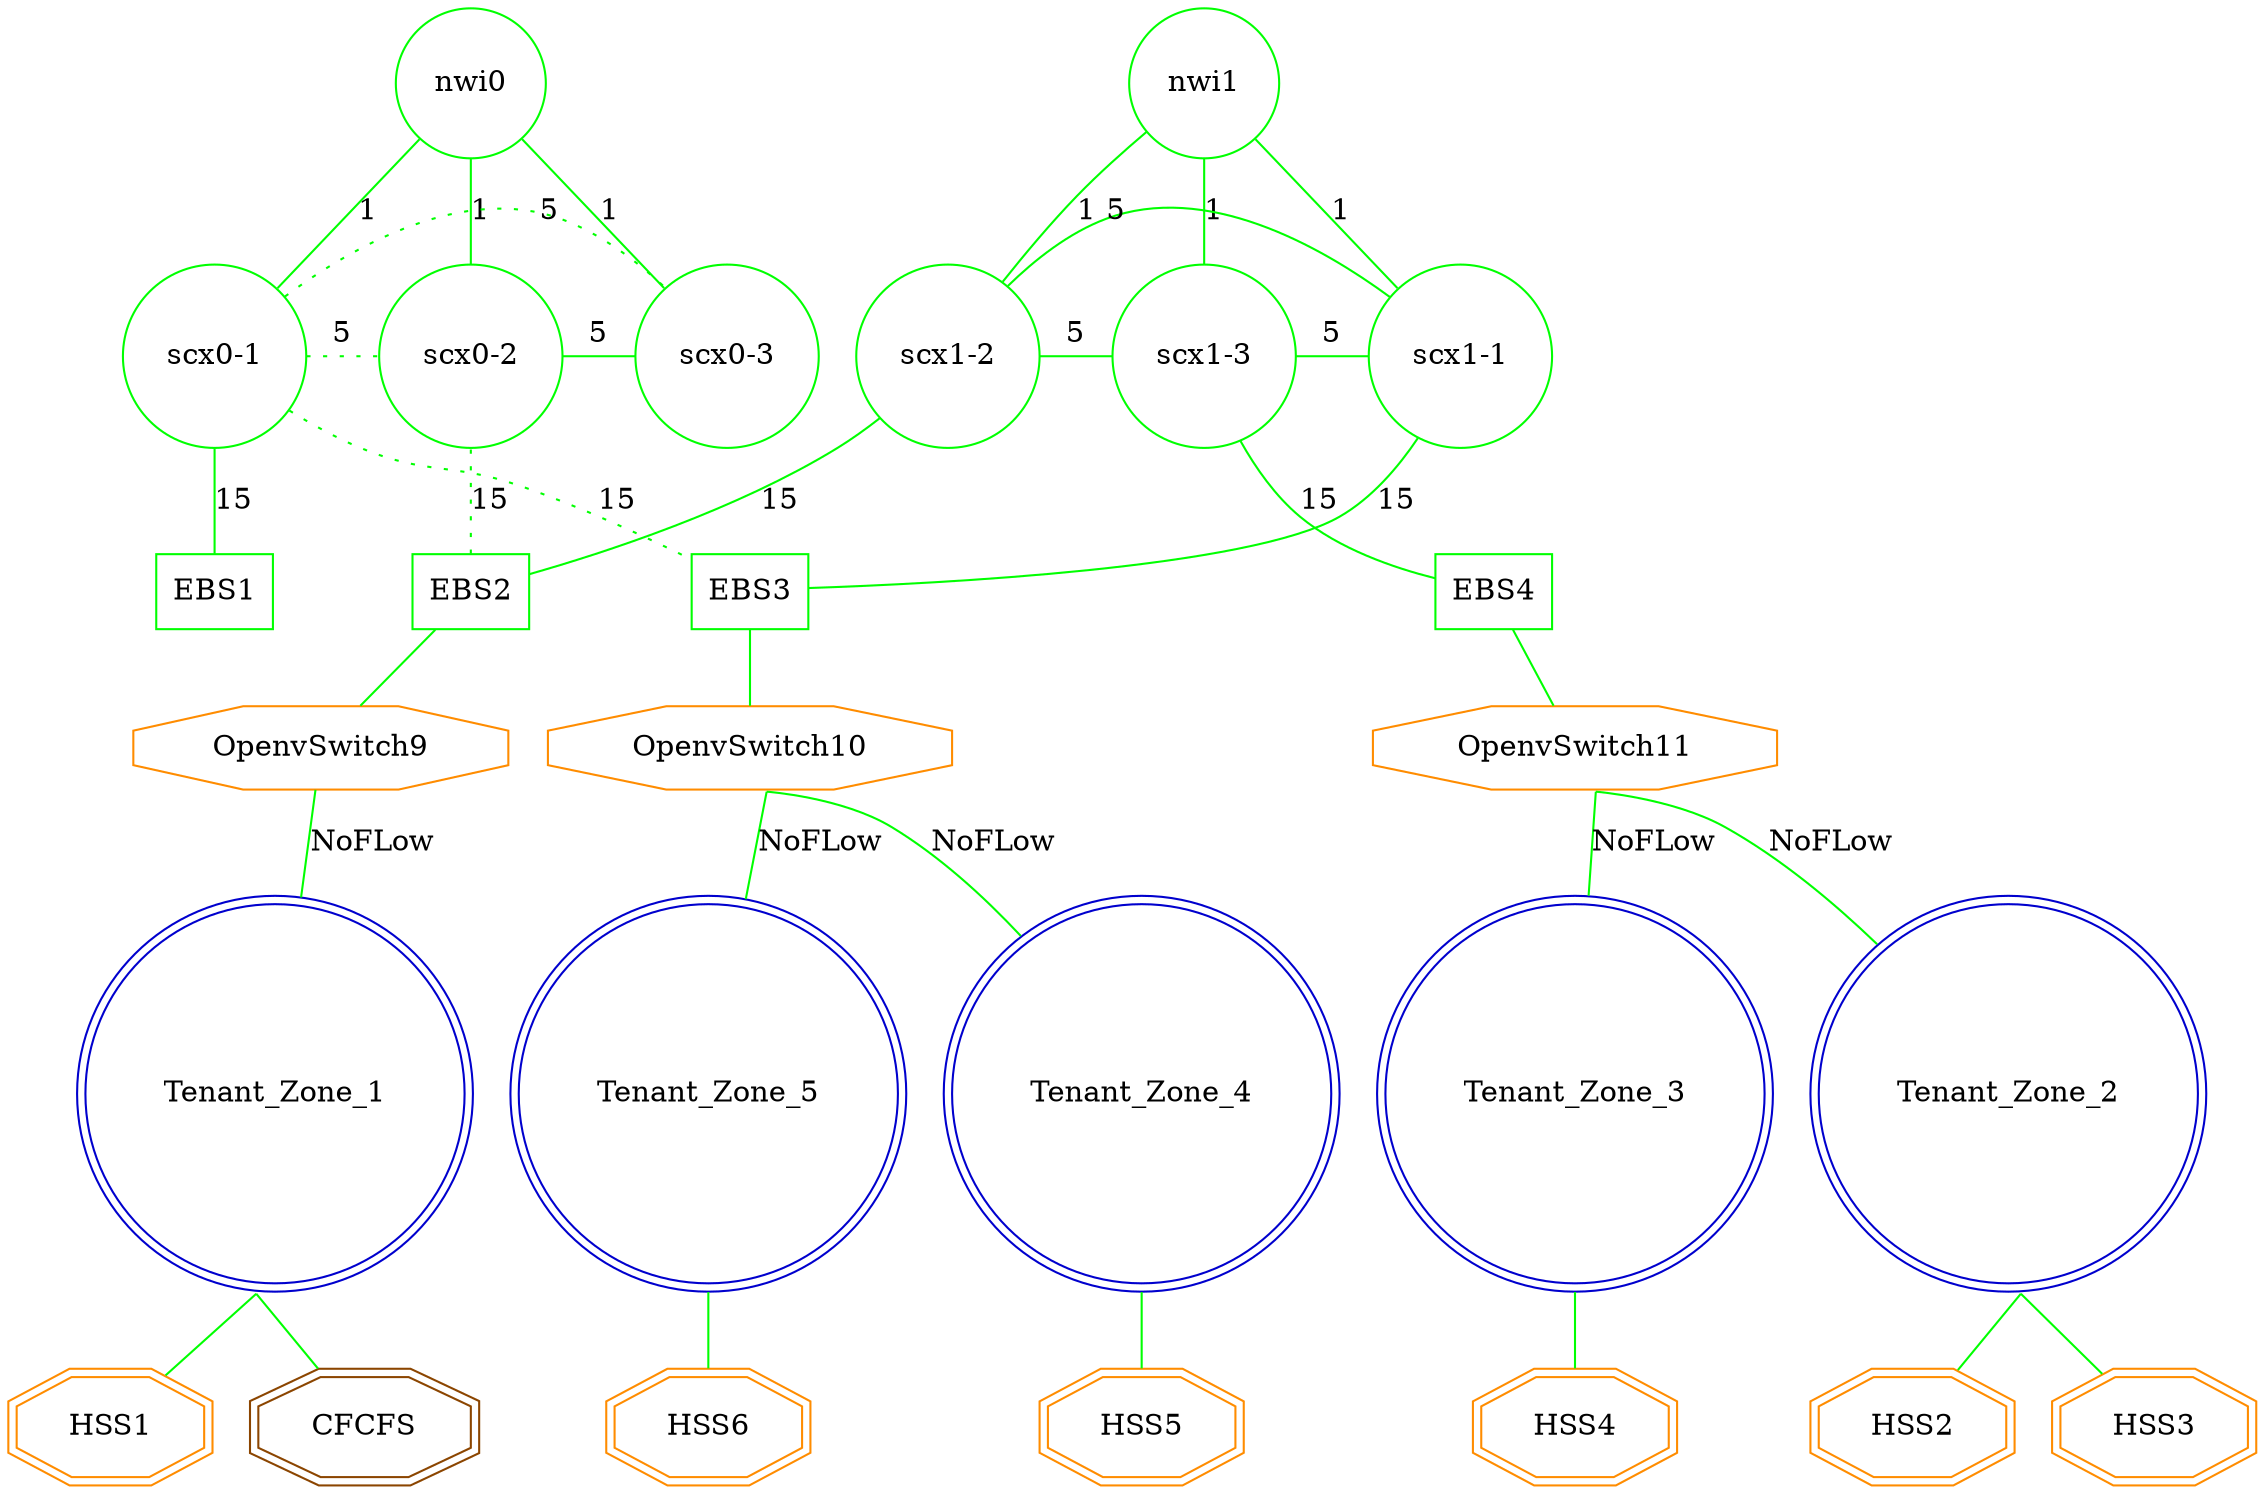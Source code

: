 strict graph {
	node [label="\N", color=gray, href="javascript:void(click_node('\N'))", shape=circle];
	edge [color=gray, href="javascript:void(click_edge('\E'))", len="2.0"];
	graph [bb="0,0,1023,704",
		_draw_="c 9 -#ffffffff C 9 -#ffffffff P 4 0 -1 0 704 1024 704 1024 -1 ",
		xdotversion="1.2"];
	{
		graph [rank=same,
			bb="",
			_draw_="",
			xdotversion=""];
		"0x1f" [label=nwi0, color=green, pos="208,668", width=1, height=1, _draw_="c 9 -#00ff00ff e 208 668 36 36 ", _ldraw_="F 14.000000 11 -Times-Roman c 9 -#000000ff T 208 663 0 35 4 -nwi0 "];
		"0x83" [label=nwi1, color=green, pos="562,668", width=1, height=1, _draw_="c 9 -#00ff00ff e 562 668 36 36 ", _ldraw_="F 14.000000 11 -Times-Roman c 9 -#000000ff T 562 663 0 35 4 -nwi1 "];
	}
	{
		graph [rank=same,
			bb="",
			_draw_="",
			xdotversion=""];
		"0x1" [label="scx0-1", color=green, pos="84,534", width="1.2222", height="1.2222", _draw_="c 9 -#00ff00ff e 84 534 44 44 ", _ldraw_="F 14.000000 11 -Times-Roman c 9 -#000000ff T 84 529 0 46 6 -scx0-1 "];
		"0xb" [label="scx0-2", color=green, pos="208,534", width="1.2222", height="1.2222", _draw_="c 9 -#00ff00ff e 208 534 44 44 ", _ldraw_="F 14.000000 11 -Times-Roman c 9 -#000000ff T 208 529 0 46 6 -scx0-2 "];
		"0x15" [label="scx0-3", color=green, pos="332,534", width="1.2222", height="1.2222", _draw_="c 9 -#00ff00ff e 332 534 44 44 ", _ldraw_="F 14.000000 11 -Times-Roman c 9 -#000000ff T 332 529 0 46 6 -scx0-3 "];
		"0x65" [label="scx1-1", color=green, pos="686,534", width="1.2222", height="1.2222", _draw_="c 9 -#00ff00ff e 686 534 44 44 ", _ldraw_="F 14.000000 11 -Times-Roman c 9 -#000000ff T 686 529 0 46 6 -scx1-1 "];
		"0x6f" [label="scx1-2", color=green, pos="438,534", width="1.2222", height="1.2222", _draw_="c 9 -#00ff00ff e 438 534 44 44 ", _ldraw_="F 14.000000 11 -Times-Roman c 9 -#000000ff T 438 529 0 46 6 -scx1-2 "];
		"0x79" [label="scx1-3", color=green, pos="562,534", width="1.2222", height="1.2222", _draw_="c 9 -#00ff00ff e 562 534 44 44 ", _ldraw_="F 14.000000 11 -Times-Roman c 9 -#000000ff T 562 529 0 46 6 -scx1-3 "];
	}
	{
		graph [rank=same,
			bb="",
			_draw_="",
			xdotversion=""];
		EBS1 [label=EBS1, color=green, shape=box, pos="84,418", width="0.75", height="0.5", _draw_="c 9 -#00ff00ff p 4 111 436 57 436 57 400 111 400 ", _ldraw_="F 14.000000 11 -Times-Roman c 9 -#000000ff T 84 413 0 37 4 -EBS1 "];
		"0xc9" [label=EBS3, color=green, shape=box, pos="493,418", width="0.75", height="0.5", _draw_="c 9 -#00ff00ff p 4 520 436 466 436 466 400 520 400 ", _ldraw_="F 14.000000 11 -Times-Roman c 9 -#000000ff T 493 413 0 37 4 -EBS3 "];
		"0xd3" [label=EBS2, color=green, shape=box, pos="208,418", width="0.75", height="0.5", _draw_="c 9 -#00ff00ff p 4 235 436 181 436 181 400 235 400 ", _ldraw_="F 14.000000 11 -Times-Roman c 9 -#000000ff T 208 413 0 37 4 -EBS2 "];
		"0xdf" [label=EBS4, color=green, shape=box, pos="605,418", width="0.75", height="0.5", _draw_="c 9 -#00ff00ff p 4 632 436 578 436 578 400 632 400 ", _ldraw_="F 14.000000 11 -Times-Roman c 9 -#000000ff T 605 413 0 37 4 -EBS4 "];
	}
	{
		graph [rank=same,
			bb="",
			_draw_="",
			xdotversion=""];
		"0x11" [label=OpenvSwitch9, color=darkorange, shape=octagon, pos="144,342", width="2.5", height="0.55556", _draw_="c 9 -#ff8c00ff p 8 234 334 234 350 181 362 107 362 54 350 54 334 107 322 181 322 ", _ldraw_="F 14.000000 11 -Times-Roman c 9 -#000000ff T 144 337 0 102 12 -OpenvSwitch9 "];
		"0x12" [label=OpenvSwitch10, color=darkorange, shape=octagon, pos="493,342", width="2.6944", height="0.55556", _draw_="c 9 -#ff8c00ff p 8 590 334 590 350 533 362 453 362 396 350 396 334 453 322 533 322 ", _ldraw_="F 14.000000 11 -Times-Roman c 9 -#000000ff T 493 337 0 111 13 -OpenvSwitch10 "];
		"0x13" [label=OpenvSwitch11, color=darkorange, shape=octagon, pos="716,342", width="2.6944", height="0.55556", _draw_="c 9 -#ff8c00ff p 8 813 334 813 350 756 362 676 362 619 350 619 334 676 322 756 322 ", _ldraw_="F 14.000000 11 -Times-Roman c 9 -#000000ff T 716 337 0 111 13 -OpenvSwitch11 "];
	}
	{
		graph [rank=same,
			bb="",
			_draw_="",
			xdotversion=""];
		1 [label=Tenant_Zone_1, color=blue3, shape=doublecircle, pos="116,177", width="2.5278", height="2.5278", _draw_="c 9 -#0000cdff e 116 177 87 87 c 9 -#0000cdff e 116 177 91 91 ", _ldraw_="F 14.000000 11 -Times-Roman c 9 -#000000ff T 116 172 0 107 13 -Tenant_Zone_1 "];
		2 [label=Tenant_Zone_2, color=blue3, shape=doublecircle, pos="916,177", width="2.5278", height="2.5278", _draw_="c 9 -#0000cdff e 916 177 87 87 c 9 -#0000cdff e 916 177 91 91 ", _ldraw_="F 14.000000 11 -Times-Roman c 9 -#000000ff T 916 172 0 107 13 -Tenant_Zone_2 "];
		3 [label=Tenant_Zone_3, color=blue3, shape=doublecircle, pos="716,177", width="2.5278", height="2.5278", _draw_="c 9 -#0000cdff e 716 177 87 87 c 9 -#0000cdff e 716 177 91 91 ", _ldraw_="F 14.000000 11 -Times-Roman c 9 -#000000ff T 716 172 0 107 13 -Tenant_Zone_3 "];
		4 [label=Tenant_Zone_4, color=blue3, shape=doublecircle, pos="516,177", width="2.5278", height="2.5278", _draw_="c 9 -#0000cdff e 516 177 87 87 c 9 -#0000cdff e 516 177 91 91 ", _ldraw_="F 14.000000 11 -Times-Roman c 9 -#000000ff T 516 172 0 107 13 -Tenant_Zone_4 "];
		5 [label=Tenant_Zone_5, color=blue3, shape=doublecircle, pos="316,177", width="2.5278", height="2.5278", _draw_="c 9 -#0000cdff e 316 177 87 87 c 9 -#0000cdff e 316 177 91 91 ", _ldraw_="F 14.000000 11 -Times-Roman c 9 -#000000ff T 316 172 0 107 13 -Tenant_Zone_5 "];
	}
	{
		graph [rank=same,
			bb="",
			_draw_="",
			xdotversion=""];
		CFCFS [label=CFCFS, color=darkorange4, shape=doubleoctagon, pos="159,24", width="1.4167", height="0.66667", _draw_="c 9 -#8b4500ff p 8 206 16 206 32 178 44 140 44 112 32 112 16 140 4 178 4 c 9 -#8b4500ff p 8 210 13 210 35 179 48 139 48 108 35 108\
 13 139 0 179 0 ", _ldraw_="F 14.000000 11 -Times-Roman c 9 -#000000ff T 159 19 0 46 5 -CFCFS "];
		HSS1 [label=HSS1, color=darkorange, shape=doubleoctagon, pos="45,24", width="1.25", height="0.66667", _draw_="c 9 -#ff8c00ff p 8 86 16 86 32 62 44 28 44 4 32 4 16 28 4 62 4 c 9 -#ff8c00ff p 8 90 13 90 35 63 48 27 48 0 35 0 13 27 0 63 0 ", _ldraw_="F 14.000000 11 -Times-Roman c 9 -#000000ff T 45 19 0 38 4 -HSS1 "];
		HSS2 [label=HSS2, color=darkorange, shape=doubleoctagon, pos="870,24", width="1.25", height="0.66667", _draw_="c 9 -#ff8c00ff p 8 911 16 911 32 887 44 853 44 829 32 829 16 853 4 887 4 c 9 -#ff8c00ff p 8 915 13 915 35 888 48 852 48 825 35 825\
 13 852 0 888 0 ", _ldraw_="F 14.000000 11 -Times-Roman c 9 -#000000ff T 870 19 0 38 4 -HSS2 "];
		HSS3 [label=HSS3, color=darkorange, shape=doubleoctagon, pos="978,24", width="1.25", height="0.66667", _draw_="c 9 -#ff8c00ff p 8 1019 16 1019 32 995 44 961 44 937 32 937 16 961 4 995 4 c 9 -#ff8c00ff p 8 1023 13 1023 35 996 48 960 48 933 \
35 933 13 960 0 996 0 ", _ldraw_="F 14.000000 11 -Times-Roman c 9 -#000000ff T 978 19 0 38 4 -HSS3 "];
		HSS4 [label=HSS4, color=darkorange, shape=doubleoctagon, pos="716,24", width="1.25", height="0.66667", _draw_="c 9 -#ff8c00ff p 8 757 16 757 32 733 44 699 44 675 32 675 16 699 4 733 4 c 9 -#ff8c00ff p 8 761 13 761 35 734 48 698 48 671 35 671\
 13 698 0 734 0 ", _ldraw_="F 14.000000 11 -Times-Roman c 9 -#000000ff T 716 19 0 38 4 -HSS4 "];
		HSS5 [label=HSS5, color=darkorange, shape=doubleoctagon, pos="516,24", width="1.25", height="0.66667", _draw_="c 9 -#ff8c00ff p 8 557 16 557 32 533 44 499 44 475 32 475 16 499 4 533 4 c 9 -#ff8c00ff p 8 561 13 561 35 534 48 498 48 471 35 471\
 13 498 0 534 0 ", _ldraw_="F 14.000000 11 -Times-Roman c 9 -#000000ff T 516 19 0 38 4 -HSS5 "];
		HSS6 [label=HSS6, color=darkorange, shape=doubleoctagon, pos="316,24", width="1.25", height="0.66667", _draw_="c 9 -#ff8c00ff p 8 357 16 357 32 333 44 299 44 275 32 275 16 299 4 333 4 c 9 -#ff8c00ff p 8 361 13 361 35 334 48 298 48 271 35 271\
 13 298 0 334 0 ", _ldraw_="F 14.000000 11 -Times-Roman c 9 -#000000ff T 316 19 0 38 4 -HSS6 "];
	}
	"0x1f" -- "0xb" [color=green, href="javascript:void(click_edge(\"0x1f,3,0xb,3,down\"))", label=1, style=solid, tooltip="rx:0.0,0.0 tx:0.0,0.0", pos="208,631.74 208,615.31 208,595.72 208,578.42", lp="213,605", _draw_="S 5 -solid c 9 -#00ff00ff B 4 208 632 208 615 208 596 208 578 ", _ldraw_="F 14.000000 11 -Times-Roman c 9 -#000000ff T 213 600 0 10 1 -1 "];
	"0x1f" -- "0x15" [color=green, href="javascript:void(click_edge(\"0x1f,2,0x15,3,down\"))", label=1, style=solid, tooltip="rx:0.0,0.0 tx:0.0,0.0", pos="232.5,641.53 252.4,620.02 280.57,589.58 301.85,566.58", lp="279,605", _draw_="S 5 -solid c 9 -#00ff00ff B 4 232 642 252 620 281 590 302 567 ", _ldraw_="F 14.000000 11 -Times-Roman c 9 -#000000ff T 279 600 0 10 1 -1 "];
	"0x83" -- "0x65" [color=green, href="javascript:void(click_edge(\"0x65,3,0x83,1,down\"))", label=1, style=solid, tooltip="rx:0.0,0.0 tx:0.0,0.0", pos="586.5,641.53 606.4,620.02 634.57,589.58 655.85,566.58", lp="632,605", _draw_="S 5 -solid c 9 -#00ff00ff B 4 586 642 606 620 635 590 656 567 ", _ldraw_="F 14.000000 11 -Times-Roman c 9 -#000000ff T 632 600 0 10 1 -1 "];
	"0x83" -- "0x79" [color=green, href="javascript:void(click_edge(\"0x83,2,0x79,3,down\"))", label=1, style=solid, tooltip="rx:0.0,0.0 tx:0.0,0.0", pos="562,631.74 562,615.31 562,595.72 562,578.42", lp="567,605", _draw_="S 5 -solid c 9 -#00ff00ff B 4 562 632 562 615 562 596 562 578 ", _ldraw_="F 14.000000 11 -Times-Roman c 9 -#000000ff T 567 600 0 10 1 -1 "];
	"0x1" -- "0x1f" [color=green, href="javascript:void(click_edge(\"0x1f,1,0x1,3,down\"))", label=1, style=solid, tooltip="rx:0.0,0.0 tx:0.0,0.0", pos="114.15,566.58 135.43,589.58 163.6,620.02 183.5,641.53", lp="163,605", _draw_="S 5 -solid c 9 -#00ff00ff B 4 114 567 135 590 164 620 184 642 ", _ldraw_="F 14.000000 11 -Times-Roman c 9 -#000000ff T 163 600 0 10 1 -1 "];
	"0x1" -- "0xb" [color=green, href="javascript:void(click_edge(\"0xb,1,0x1,1,down\"))", label=5, style=dotted, tooltip="rx:660.0,0.0 tx:0.0,660.0", pos="128.07,534 139.62,534 152.09,534 163.66,534", lp="146,543", _draw_="S 6 -dotted c 9 -#00ff00ff B 4 128 534 140 534 152 534 164 534 ", _ldraw_="F 14.000000 11 -Times-Roman c 9 -#000000ff T 146 538 0 10 1 -5 "];
	"0x1" -- "0x15" [color=green, href="javascript:void(click_edge(\"0x15,2,0x1,2,down\"))", label=5, style=dotted, tooltip="rx:0.0,660.0 tx:660.0,0.0", pos="116.97,563.15 150.44,589.05 203.9,620.34 251,603 270.76,595.72 288.99,581.25 303.12,567.42", lp="246,605", _draw_="S 6 -dotted c 9 -#00ff00ff B 7 117 563 150 589 204 620 251 603 271 596 289 581 303 567 ", _ldraw_="F 14.000000 11 -Times-Roman c 9 -#000000ff T 246 600 0 10 1 -5 "];
	"0x1" -- "0xc9" [color=green, href="javascript:void(click_edge(\"0x1,4,0xc9,1,down\"))", label=15, style=dotted, tooltip="rx:0.0,660.0 tx:660.0,0.0", pos="120.01,508.58 130.87,501.78 143.08,494.95 155,490 187.06,476.68 197.43,480.84 231,472 258.75,464.69 265.06,460.55 293,454 354.31\
,439.62 427.36,427.79 465.97,421.95", lp="302.5,463", _draw_="S 6 -dotted c 9 -#00ff00ff B 13 120 509 131 502 143 495 155 490 187 477 197 481 231 472 259 465 265 461 293 454 354 440 427 428 \
466 422 ", _ldraw_="F 14.000000 11 -Times-Roman c 9 -#000000ff T 303 458 0 19 2 -15 "];
	"0xb" -- "0x15" [color=green, href="javascript:void(click_edge(\"0xb,2,0x15,1,down\"))", label=5, style=solid, tooltip="rx:0.0,0.0 tx:0.0,0.0", pos="252.07,534 263.62,534 276.09,534 287.66,534", lp="270,543", _draw_="S 5 -solid c 9 -#00ff00ff B 4 252 534 264 534 276 534 288 534 ", _ldraw_="F 14.000000 11 -Times-Roman c 9 -#000000ff T 270 538 0 10 1 -5 "];
	"0x6f" -- "0x83" [color=green, href="javascript:void(click_edge(\"0x83,3,0x6f,3,down\"))", label=1, style=solid, tooltip="rx:0.0,0.0 tx:0.0,0.0", pos="463.99,569.78 474.88,584.01 488.01,600.25 501,614 511.19,624.8 523.29,635.82 534.01,645.07", lp="506,605", _draw_="S 5 -solid c 9 -#00ff00ff B 7 464 570 475 584 488 600 501 614 511 625 523 636 534 645 ", _ldraw_="F 14.000000 11 -Times-Roman c 9 -#000000ff T 506 600 0 10 1 -1 "];
	"0x6f" -- "0x65" [color=green, href="javascript:void(click_edge(\"0x65,1,0x6f,1,down\"))", label=5, style=solid, tooltip="rx:0.0,0.0 tx:0.0,0.0", pos="465.86,568.12 479.14,581.71 496.22,595.82 515,603 563.14,621.41 618.36,589.38 652.72,563.06", lp="520,605", _draw_="S 5 -solid c 9 -#00ff00ff B 7 466 568 479 582 496 596 515 603 563 621 618 589 653 563 ", _ldraw_="F 14.000000 11 -Times-Roman c 9 -#000000ff T 520 600 0 10 1 -5 "];
	"0x6f" -- "0x79" [color=green, href="javascript:void(click_edge(\"0x6f,2,0x79,1,down\"))", label=5, style=solid, tooltip="rx:0.0,0.0 tx:0.0,0.0", pos="482.07,534 493.62,534 506.09,534 517.66,534", lp="500,543", _draw_="S 5 -solid c 9 -#00ff00ff B 4 482 534 494 534 506 534 518 534 ", _ldraw_="F 14.000000 11 -Times-Roman c 9 -#000000ff T 500 538 0 10 1 -5 "];
	"0x79" -- "0x65" [color=green, href="javascript:void(click_edge(\"0x79,2,0x65,2,down\"))", label=5, style=solid, tooltip="rx:0.0,0.0 tx:0.0,0.0", pos="606.07,534 617.62,534 630.09,534 641.66,534", lp="624,543", _draw_="S 5 -solid c 9 -#00ff00ff B 4 606 534 618 534 630 534 642 534 ", _ldraw_="F 14.000000 11 -Times-Roman c 9 -#000000ff T 624 538 0 10 1 -5 "];
	"0x79" -- "0xdf" [color=green, href="javascript:void(click_edge(\"0x79,4,0xdf,2,down\"))", label=15, style=solid, tooltip="rx:0.0,0.0 tx:0.0,0.0", pos="577.4,492.45 584.54,473.21 592.64,451.33 598.22,436.3", lp="601.5,463", _draw_="S 5 -solid c 9 -#00ff00ff B 4 577 492 585 473 593 451 598 436 ", _ldraw_="F 14.000000 11 -Times-Roman c 9 -#000000ff T 602 458 0 19 2 -15 "];
	"0xc9" -- "0x65" [color=green, href="javascript:void(click_edge(\"0xc9,2,0x65,4,down\"))", label=15, style=solid, tooltip="rx:0.0,0.0 tx:0.0,0.0", pos="520.24,424.18 551.13,431.51 599.25,443.99 615,454 632.71,465.25 648.62,482.16 660.87,497.53", lp="644.5,463", _draw_="S 5 -solid c 9 -#00ff00ff B 7 520 424 551 432 599 444 615 454 633 465 649 482 661 498 ", _ldraw_="F 14.000000 11 -Times-Roman c 9 -#000000ff T 645 458 0 19 2 -15 "];
	"0xd3" -- "0xb" [color=green, href="javascript:void(click_edge(\"0xb,4,0xd3,1,down\"))", label=15, style=dotted, tooltip="rx:0.0,660.0 tx:660.0,0.0", pos="208,436.03 208,450.39 208,471.12 208,489.81", lp="217.5,463", _draw_="S 6 -dotted c 9 -#00ff00ff B 4 208 436 208 450 208 471 208 490 ", _ldraw_="F 14.000000 11 -Times-Roman c 9 -#000000ff T 218 458 0 19 2 -15 "];
	"0xd3" -- "0x6f" [color=green, href="javascript:void(click_edge(\"0x6f,4,0xd3,2,down\"))", label=15, style=solid, tooltip="rx:0.0,0.0 tx:0.0,0.0", pos="235.27,425.65 271.36,436.52 336.13,458.66 385,490 391.74,494.33 398.59,499.4 405.02,504.54", lp="363.5,463", _draw_="S 5 -solid c 9 -#00ff00ff B 7 235 426 271 437 336 459 385 490 392 494 399 499 405 505 ", _ldraw_="F 14.000000 11 -Times-Roman c 9 -#000000ff T 364 458 0 19 2 -15 "];
	"0x1" -- EBS1 [color=green, href="javascript:void(click_edge(\"0x1f,1,0x1,3,down\"))", label=15, style=solid, tooltip="rx:0.0,0.0 tx:0.0,0.0", pos="84,489.81 84,471.12 84,450.39 84,436.03", lp="93.5,463", _draw_="S 5 -solid c 9 -#00ff00ff B 4 84 490 84 471 84 450 84 436 ", _ldraw_="F 14.000000 11 -Times-Roman c 9 -#000000ff T 94 458 0 19 2 -15 "];
	"0xd3" -- "0x11" [color=green, sametail=3, pos="192.83,399.99 183.22,388.58 170.78,373.8 160.86,362.02", _draw_="c 9 -#00ff00ff B 4 193 400 183 389 171 374 161 362 "];
	"0xc9" -- "0x12" [color=green, sametail=3, pos="493,399.99 493,388.58 493,373.8 493,362.02", _draw_="c 9 -#00ff00ff B 4 493 400 493 389 493 374 493 362 "];
	"0xdf" -- "0x13" [color=green, sametail=3, pos="631.31,399.99 647.97,388.58 669.55,373.8 686.76,362.02", _draw_="c 9 -#00ff00ff B 4 631 400 648 389 670 374 687 362 "];
	"0x11" -- 1 [color=green, href="javascript:void(click_opennms(\"No Flow\"))", label=NoFLow, sametail=3, pos="140.62,322.1 138.21,307.87 134.77,287.61 131.23,266.74", lp="166.5,295", _draw_="c 9 -#00ff00ff B 4 141 322 138 308 135 288 131 267 ", _ldraw_="F 14.000000 11 -Times-Roman c 9 -#000000ff T 167 290 0 57 6 -NoFLow "];
	"0x12" -- 4 [color=green, href="javascript:void(click_opennms(\"No Flow\"))", label=NoFLow, sametail=3, pos="486,322 486,322 491.34,296.19 497.51,266.35", lp="522.5,295", _draw_="c 9 -#00ff00ff B 4 486 322 486 322 491 296 498 266 ", _ldraw_="F 14.000000 11 -Times-Roman c 9 -#000000ff T 523 290 0 57 6 -NoFLow "];
	"0x12" -- 5 [color=green, href="javascript:void(click_opennms(\"No Flow\"))", label=NoFLow, sametail=3, pos="486,322 486,322 451.3,318.44 429,304 407.08,289.8 386.81,270.24 369.67,250.72", lp="457.5,295", _draw_="c 9 -#00ff00ff B 7 486 322 486 322 451 318 429 304 407 290 387 270 370 251 ", _ldraw_="F 14.000000 11 -Times-Roman c 9 -#000000ff T 458 290 0 57 6 -NoFLow "];
	"0x13" -- 2 [color=green, href="javascript:void(click_opennms(\"No Flow\"))", label=NoFLow, sametail=3, pos="726,322 726,322 761.39,317.93 785,304 810.92,288.71 835.64,267.28 856.48,246.37", lp="838.5,295", _draw_="c 9 -#00ff00ff B 7 726 322 726 322 761 318 785 304 811 289 836 267 856 246 ", _ldraw_="F 14.000000 11 -Times-Roman c 9 -#000000ff T 839 290 0 57 6 -NoFLow "];
	"0x13" -- 3 [color=green, href="javascript:void(click_opennms(\"No Flow\"))", label=NoFLow, sametail=3, pos="726,322 726,322 724.29,297.14 722.28,268.01", lp="752.5,295", _draw_="c 9 -#00ff00ff B 4 726 322 726 322 724 297 722 268 ", _ldraw_="F 14.000000 11 -Times-Roman c 9 -#000000ff T 753 290 0 57 6 -NoFLow "];
	1 -- CFCFS [color=green, sametail=3, pos="109,86 109,86 125.49,65.557 139.53,48.148", _draw_="c 9 -#00ff00ff B 4 109 86 109 86 125 66 140 48 "];
	1 -- HSS1 [color=green, sametail=3, pos="109,86 109,86 85.84,63.564 67.384,45.685", _draw_="c 9 -#00ff00ff B 4 109 86 109 86 86 64 67 46 "];
	2 -- HSS2 [color=green, sametail=3, pos="920,86 920,86 903.06,64.997 888.9,47.44", _draw_="c 9 -#00ff00ff B 4 920 86 920 86 903 65 889 47 "];
	2 -- HSS3 [color=green, sametail=3, pos="920,86 920,86 940.18,64.429 956.73,46.734", _draw_="c 9 -#00ff00ff B 4 920 86 920 86 940 64 957 47 "];
	3 -- HSS4 [color=green, sametail=3, pos="716,85.79 716,71.839 716,58.566 716,47.923", _draw_="c 9 -#00ff00ff B 4 716 86 716 72 716 59 716 48 "];
	4 -- HSS5 [color=green, sametail=3, pos="516,85.79 516,71.839 516,58.566 516,47.923", _draw_="c 9 -#00ff00ff B 4 516 86 516 72 516 59 516 48 "];
	5 -- HSS6 [color=green, sametail=3, pos="316,85.79 316,71.839 316,58.566 316,47.923", _draw_="c 9 -#00ff00ff B 4 316 86 316 72 316 59 316 48 "];
}
